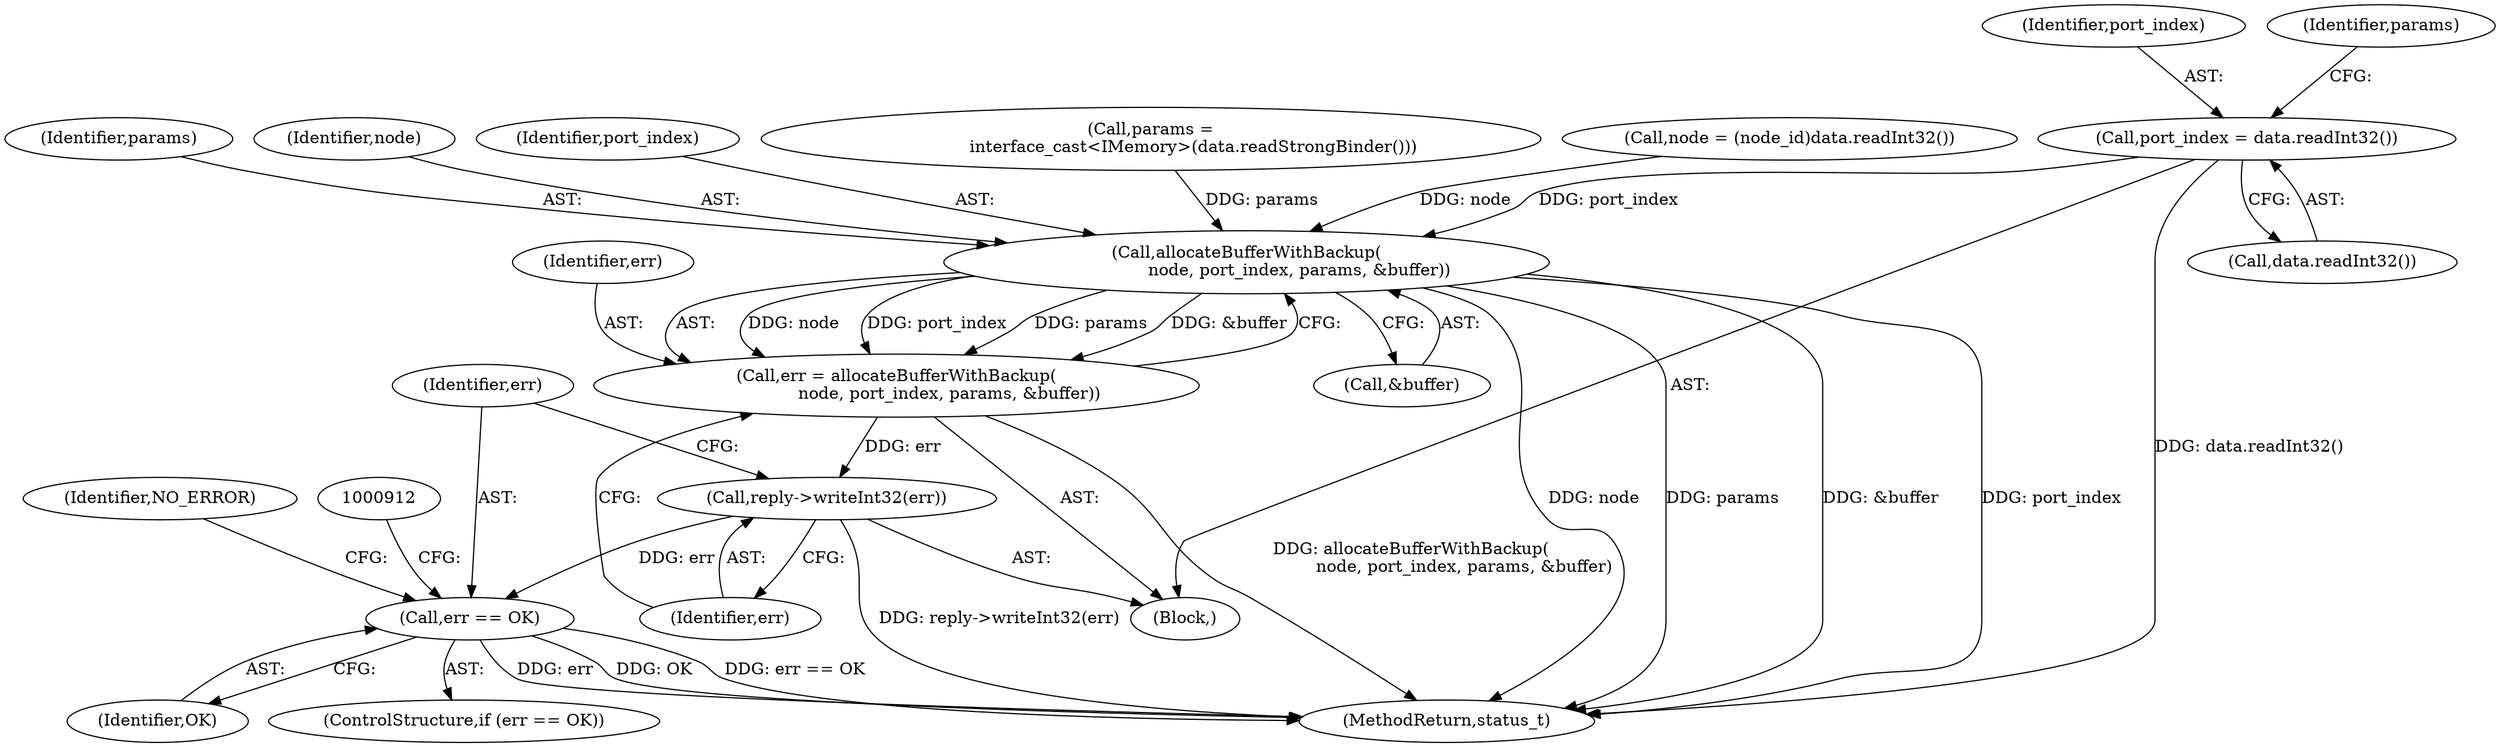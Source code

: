 digraph "0_Android_1171e7c047bf79e7c93342bb6a812c9edd86aa84@API" {
"1000882" [label="(Call,port_index = data.readInt32())"];
"1000897" [label="(Call,allocateBufferWithBackup(\n                    node, port_index, params, &buffer))"];
"1000895" [label="(Call,err = allocateBufferWithBackup(\n                    node, port_index, params, &buffer))"];
"1000903" [label="(Call,reply->writeInt32(err))"];
"1000906" [label="(Call,err == OK)"];
"1000903" [label="(Call,reply->writeInt32(err))"];
"1000895" [label="(Call,err = allocateBufferWithBackup(\n                    node, port_index, params, &buffer))"];
"1000897" [label="(Call,allocateBufferWithBackup(\n                    node, port_index, params, &buffer))"];
"1000876" [label="(Call,node = (node_id)data.readInt32())"];
"1000900" [label="(Identifier,params)"];
"1001056" [label="(MethodReturn,status_t)"];
"1000904" [label="(Identifier,err)"];
"1000908" [label="(Identifier,OK)"];
"1000870" [label="(Block,)"];
"1000901" [label="(Call,&buffer)"];
"1000896" [label="(Identifier,err)"];
"1000898" [label="(Identifier,node)"];
"1000899" [label="(Identifier,port_index)"];
"1000884" [label="(Call,data.readInt32())"];
"1000905" [label="(ControlStructure,if (err == OK))"];
"1000883" [label="(Identifier,port_index)"];
"1000907" [label="(Identifier,err)"];
"1000906" [label="(Call,err == OK)"];
"1000915" [label="(Identifier,NO_ERROR)"];
"1000882" [label="(Call,port_index = data.readInt32())"];
"1000886" [label="(Call,params =\n                interface_cast<IMemory>(data.readStrongBinder()))"];
"1000887" [label="(Identifier,params)"];
"1000882" -> "1000870"  [label="AST: "];
"1000882" -> "1000884"  [label="CFG: "];
"1000883" -> "1000882"  [label="AST: "];
"1000884" -> "1000882"  [label="AST: "];
"1000887" -> "1000882"  [label="CFG: "];
"1000882" -> "1001056"  [label="DDG: data.readInt32()"];
"1000882" -> "1000897"  [label="DDG: port_index"];
"1000897" -> "1000895"  [label="AST: "];
"1000897" -> "1000901"  [label="CFG: "];
"1000898" -> "1000897"  [label="AST: "];
"1000899" -> "1000897"  [label="AST: "];
"1000900" -> "1000897"  [label="AST: "];
"1000901" -> "1000897"  [label="AST: "];
"1000895" -> "1000897"  [label="CFG: "];
"1000897" -> "1001056"  [label="DDG: port_index"];
"1000897" -> "1001056"  [label="DDG: node"];
"1000897" -> "1001056"  [label="DDG: params"];
"1000897" -> "1001056"  [label="DDG: &buffer"];
"1000897" -> "1000895"  [label="DDG: node"];
"1000897" -> "1000895"  [label="DDG: port_index"];
"1000897" -> "1000895"  [label="DDG: params"];
"1000897" -> "1000895"  [label="DDG: &buffer"];
"1000876" -> "1000897"  [label="DDG: node"];
"1000886" -> "1000897"  [label="DDG: params"];
"1000895" -> "1000870"  [label="AST: "];
"1000896" -> "1000895"  [label="AST: "];
"1000904" -> "1000895"  [label="CFG: "];
"1000895" -> "1001056"  [label="DDG: allocateBufferWithBackup(\n                    node, port_index, params, &buffer)"];
"1000895" -> "1000903"  [label="DDG: err"];
"1000903" -> "1000870"  [label="AST: "];
"1000903" -> "1000904"  [label="CFG: "];
"1000904" -> "1000903"  [label="AST: "];
"1000907" -> "1000903"  [label="CFG: "];
"1000903" -> "1001056"  [label="DDG: reply->writeInt32(err)"];
"1000903" -> "1000906"  [label="DDG: err"];
"1000906" -> "1000905"  [label="AST: "];
"1000906" -> "1000908"  [label="CFG: "];
"1000907" -> "1000906"  [label="AST: "];
"1000908" -> "1000906"  [label="AST: "];
"1000912" -> "1000906"  [label="CFG: "];
"1000915" -> "1000906"  [label="CFG: "];
"1000906" -> "1001056"  [label="DDG: err == OK"];
"1000906" -> "1001056"  [label="DDG: err"];
"1000906" -> "1001056"  [label="DDG: OK"];
}
